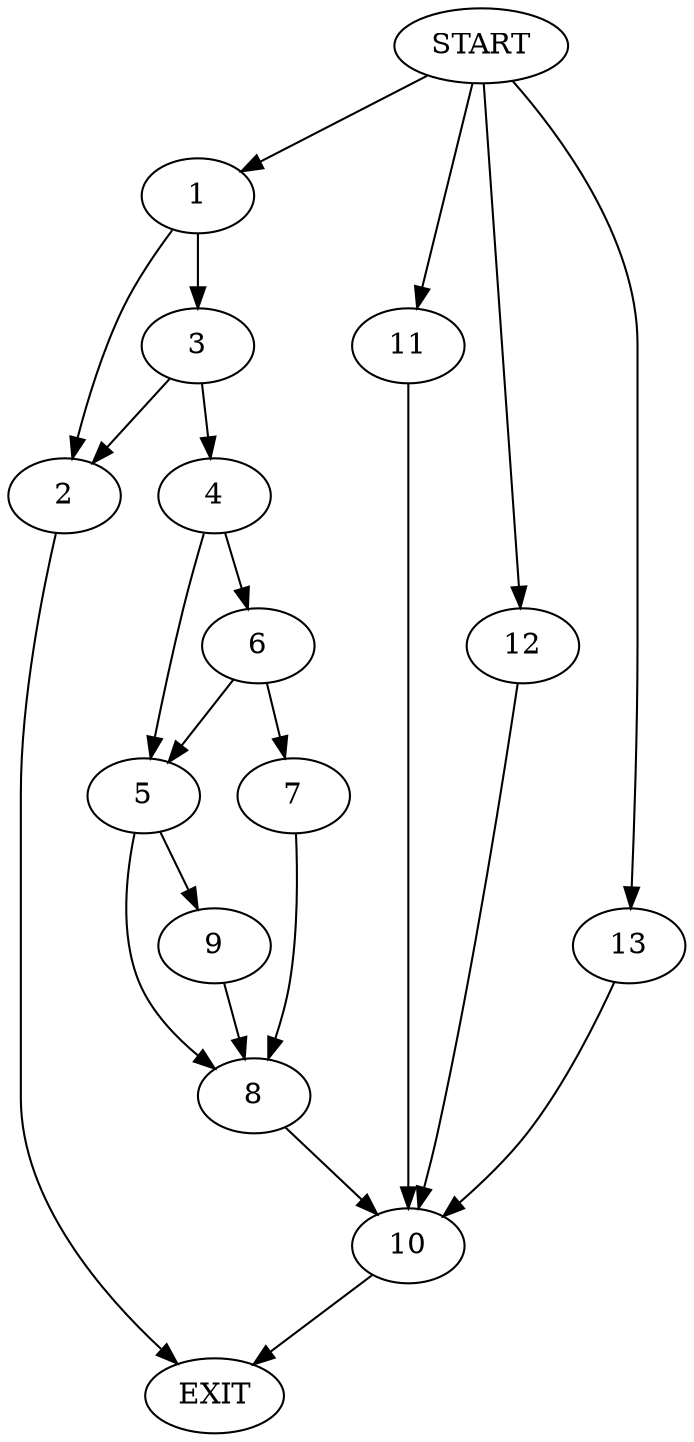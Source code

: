 digraph {
0 [label="START"]
14 [label="EXIT"]
0 -> 1
1 -> 2
1 -> 3
3 -> 2
3 -> 4
2 -> 14
4 -> 5
4 -> 6
6 -> 5
6 -> 7
5 -> 8
5 -> 9
7 -> 8
8 -> 10
9 -> 8
10 -> 14
0 -> 11
11 -> 10
0 -> 12
12 -> 10
0 -> 13
13 -> 10
}
